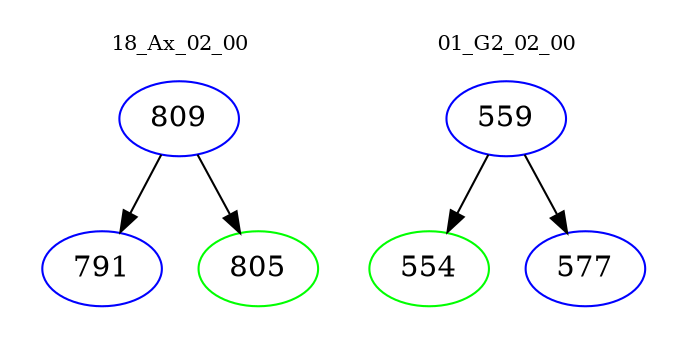 digraph{
subgraph cluster_0 {
color = white
label = "18_Ax_02_00";
fontsize=10;
T0_809 [label="809", color="blue"]
T0_809 -> T0_791 [color="black"]
T0_791 [label="791", color="blue"]
T0_809 -> T0_805 [color="black"]
T0_805 [label="805", color="green"]
}
subgraph cluster_1 {
color = white
label = "01_G2_02_00";
fontsize=10;
T1_559 [label="559", color="blue"]
T1_559 -> T1_554 [color="black"]
T1_554 [label="554", color="green"]
T1_559 -> T1_577 [color="black"]
T1_577 [label="577", color="blue"]
}
}
